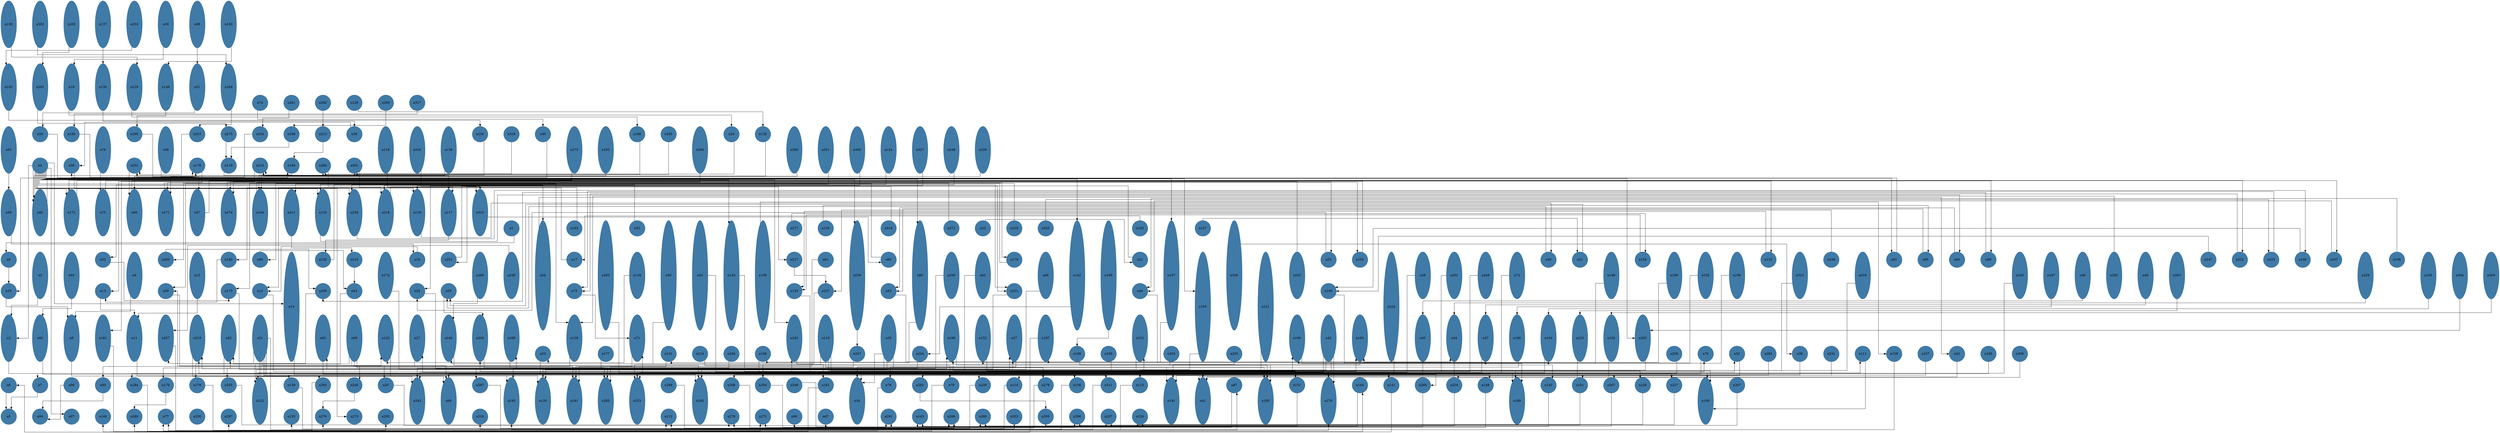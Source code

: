 //do not use DOT to generate pdf use NEATO or FDP
digraph{
layout="neato";
splines="ortho";
n130[shape="ellipse", style="filled", color="#004E8ABF", pos="0,27!", height="3", width="1"];
n130 -> n129;
n302[shape="ellipse", style="filled", color="#004E8ABF", pos="2,27!", height="3", width="1"];
n302 -> n294;
n203[shape="ellipse", style="filled", color="#004E8ABF", pos="4,27!", height="3", width="1"];
n203 -> n202;
n137[shape="ellipse", style="filled", color="#004E8ABF", pos="6,27!", height="3", width="1"];
n137 -> n136;
n233[shape="ellipse", style="filled", color="#004E8ABF", pos="8,27!", height="3", width="1"];
n233 -> n232;
n19[shape="ellipse", style="filled", color="#004E8ABF", pos="10,27!", height="3", width="1"];
n19 -> n18;
n98[shape="ellipse", style="filled", color="#004E8ABF", pos="12,27!", height="3", width="1"];
n98 -> n51;
n150[shape="ellipse", style="filled", color="#004E8ABF", pos="14,27!", height="3", width="1"];
n150 -> n149;
n232[shape="ellipse", style="filled", color="#004E8ABF", pos="0,23!", height="3", width="1"];
n232 -> n216;
n202[shape="ellipse", style="filled", color="#004E8ABF", pos="2,23!", height="3", width="1"];
n202 -> n275;
n18[shape="ellipse", style="filled", color="#004E8ABF", pos="4,23!", height="3", width="1"];
n18 -> n26;
n136[shape="ellipse", style="filled", color="#004E8ABF", pos="6,23!", height="3", width="1"];
n136 -> n39;
n129[shape="ellipse", style="filled", color="#004E8ABF", pos="8,23!", height="3", width="1"];
n129 -> n188;
n149[shape="ellipse", style="filled", color="#004E8ABF", pos="10,23!", height="3", width="1"];
n149 -> n160;
n51[shape="ellipse", style="filled", color="#004E8ABF", pos="12,23!", height="3", width="1"];
n51 -> n50;
n294[shape="ellipse", style="filled", color="#004E8ABF", pos="14,23!", height="3", width="1"];
n294 -> n253;
n74[shape="ellipse", style="filled", color="#004E8ABF", pos="16,22!", height="1", width="1"];
n74 -> n40;
n261[shape="ellipse", style="filled", color="#004E8ABF", pos="18,22!", height="1", width="1"];
n261 -> n254;
n292[shape="ellipse", style="filled", color="#004E8ABF", pos="20,22!", height="1", width="1"];
n292 -> n213;
n126[shape="ellipse", style="filled", color="#004E8ABF", pos="22,22!", height="1", width="1"];
n126 -> n125;
n299[shape="ellipse", style="filled", color="#004E8ABF", pos="24,22!", height="1", width="1"];
n299 -> n298;
n317[shape="ellipse", style="filled", color="#004E8ABF", pos="26,22!", height="1", width="1"];
n317 -> n180;
n91[shape="ellipse", style="filled", color="#004E8ABF", pos="0,19!", height="3", width="1"];
n91 -> n90;
n50[shape="ellipse", style="filled", color="#004E8ABF", pos="2,20!", height="1", width="1"];
n50 -> n194;
n180[shape="ellipse", style="filled", color="#004E8ABF", pos="4,20!", height="1", width="1"];
n180 -> n179;
n76[shape="ellipse", style="filled", color="#004E8ABF", pos="6,19!", height="3", width="1"];
n76 -> n75;
n160[shape="ellipse", style="filled", color="#004E8ABF", pos="8,20!", height="1", width="1"];
n160 -> n179;
n58[shape="ellipse", style="filled", color="#004E8ABF", pos="10,19!", height="3", width="1"];
n58 -> n57;
n253[shape="ellipse", style="filled", color="#004E8ABF", pos="12,20!", height="1", width="1"];
n253 -> n252;
n275[shape="ellipse", style="filled", color="#004E8ABF", pos="14,20!", height="1", width="1"];
n275 -> n119;
n254[shape="ellipse", style="filled", color="#004E8ABF", pos="16,20!", height="1", width="1"];
n254 -> n252;
n298[shape="ellipse", style="filled", color="#004E8ABF", pos="18,20!", height="1", width="1"];
n298 -> n119;
n213[shape="ellipse", style="filled", color="#004E8ABF", pos="20,20!", height="1", width="1"];
n213 -> n194;
n39[shape="ellipse", style="filled", color="#004E8ABF", pos="22,20!", height="1", width="1"];
n39 -> n38;
n118[shape="ellipse", style="filled", color="#004E8ABF", pos="24,19!", height="3", width="1"];
n118 -> n117;
n316[shape="ellipse", style="filled", color="#004E8ABF", pos="26,19!", height="3", width="1"];
n316 -> n315;
n138[shape="ellipse", style="filled", color="#004E8ABF", pos="28,19!", height="3", width="1"];
n138 -> n82;
n216[shape="ellipse", style="filled", color="#004E8ABF", pos="30,20!", height="1", width="1"];
n216 -> n215;
n319[shape="ellipse", style="filled", color="#004E8ABF", pos="32,20!", height="1", width="1"];
n319 -> n301;
n40[shape="ellipse", style="filled", color="#004E8ABF", pos="34,20!", height="1", width="1"];
n40 -> n38;
n173[shape="ellipse", style="filled", color="#004E8ABF", pos="36,19!", height="3", width="1"];
n173 -> n172;
n193[shape="ellipse", style="filled", color="#004E8ABF", pos="38,19!", height="3", width="1"];
n193 -> n164;
n188[shape="ellipse", style="filled", color="#004E8ABF", pos="40,20!", height="1", width="1"];
n188 -> n264;
n265[shape="ellipse", style="filled", color="#004E8ABF", pos="42,20!", height="1", width="1"];
n265 -> n264;
n284[shape="ellipse", style="filled", color="#004E8ABF", pos="44,19!", height="3", width="1"];
n284 -> n274;
n26[shape="ellipse", style="filled", color="#004E8ABF", pos="46,20!", height="1", width="1"];
n26 -> n301;
n125[shape="ellipse", style="filled", color="#004E8ABF", pos="48,20!", height="1", width="1"];
n125 -> n215;
n269[shape="ellipse", style="filled", color="#004E8ABF", pos="50,19!", height="3", width="1"];
n269 -> n89;
n321[shape="ellipse", style="filled", color="#004E8ABF", pos="52,19!", height="3", width="1"];
n321 -> n211;
n300[shape="ellipse", style="filled", color="#004E8ABF", pos="54,19!", height="3", width="1"];
n300 -> n218;
n124[shape="ellipse", style="filled", color="#004E8ABF", pos="56,19!", height="3", width="1"];
n124 -> n123;
n327[shape="ellipse", style="filled", color="#004E8ABF", pos="58,19!", height="3", width="1"];
n327 -> n116;
n249[shape="ellipse", style="filled", color="#004E8ABF", pos="60,19!", height="3", width="1"];
n249 -> n234;
n329[shape="ellipse", style="filled", color="#004E8ABF", pos="62,19!", height="3", width="1"];
n329 -> n171;
n4[shape="ellipse", style="filled", color="#004E8ABF", pos="2,18!", height="1", width="1"];
n4 -> n2;
n4 -> n80;
n4 -> n82;
n4 -> n54;
n4 -> n172;
n4 -> n97;
n4 -> n162;
n4 -> n14;
n4 -> n165;
n4 -> n133;
n4 -> n273;
n4 -> n142;
n4 -> n167;
n4 -> n234;
n4 -> n239;
n4 -> n303;
n4 -> n116;
n4 -> n128;
n38[shape="ellipse", style="filled", color="#004E8ABF", pos="4,18!", height="1", width="1"];
n38 -> n123;
n252[shape="ellipse", style="filled", color="#004E8ABF", pos="8,18!", height="1", width="1"];
n252 -> n89;
n179[shape="ellipse", style="filled", color="#004E8ABF", pos="12,18!", height="1", width="1"];
n179 -> n171;
n119[shape="ellipse", style="filled", color="#004E8ABF", pos="14,18!", height="1", width="1"];
n119 -> n117;
n215[shape="ellipse", style="filled", color="#004E8ABF", pos="16,18!", height="1", width="1"];
n215 -> n274;
n194[shape="ellipse", style="filled", color="#004E8ABF", pos="18,18!", height="1", width="1"];
n194 -> n164;
n264[shape="ellipse", style="filled", color="#004E8ABF", pos="20,18!", height="1", width="1"];
n264 -> n315;
n301[shape="ellipse", style="filled", color="#004E8ABF", pos="22,18!", height="1", width="1"];
n301 -> n218;
n90[shape="ellipse", style="filled", color="#004E8ABF", pos="0,15!", height="3", width="1"];
n90 -> n16;
n82[shape="ellipse", style="filled", color="#004E8ABF", pos="2,15!", height="3", width="1"];
n82 -> n81;
n172[shape="ellipse", style="filled", color="#004E8ABF", pos="4,15!", height="3", width="1"];
n172 -> n222;
n75[shape="ellipse", style="filled", color="#004E8ABF", pos="6,15!", height="3", width="1"];
n75 -> n115;
n89[shape="ellipse", style="filled", color="#004E8ABF", pos="8,15!", height="3", width="1"];
n89 -> n88;
n171[shape="ellipse", style="filled", color="#004E8ABF", pos="10,15!", height="3", width="1"];
n171 -> n170;
n57[shape="ellipse", style="filled", color="#004E8ABF", pos="12,15!", height="3", width="1"];
n57 -> n107;
n274[shape="ellipse", style="filled", color="#004E8ABF", pos="14,15!", height="3", width="1"];
n274 -> n25;
n164[shape="ellipse", style="filled", color="#004E8ABF", pos="16,15!", height="3", width="1"];
n164 -> n163;
n211[shape="ellipse", style="filled", color="#004E8ABF", pos="18,15!", height="3", width="1"];
n211 -> n210;
n123[shape="ellipse", style="filled", color="#004E8ABF", pos="20,15!", height="3", width="1"];
n123 -> n84;
n234[shape="ellipse", style="filled", color="#004E8ABF", pos="22,15!", height="3", width="1"];
n234 -> n146;
n218[shape="ellipse", style="filled", color="#004E8ABF", pos="24,15!", height="3", width="1"];
n218 -> n217;
n116[shape="ellipse", style="filled", color="#004E8ABF", pos="26,15!", height="3", width="1"];
n116 -> n30;
n117[shape="ellipse", style="filled", color="#004E8ABF", pos="28,15!", height="3", width="1"];
n117 -> n132;
n315[shape="ellipse", style="filled", color="#004E8ABF", pos="30,15!", height="3", width="1"];
n315 -> n60;
n1[shape="ellipse", style="filled", color="#004E8ABF", pos="32,14!", height="1", width="1"];
n1 -> n0;
n54[shape="ellipse", style="filled", color="#004E8ABF", pos="34,11!", height="7", width="1"];
n54 -> n43;
n183[shape="ellipse", style="filled", color="#004E8ABF", pos="36,14!", height="1", width="1"];
n183 -> n182;
n283[shape="ellipse", style="filled", color="#004E8ABF", pos="38,11!", height="7", width="1"];
n283 -> n111;
n53[shape="ellipse", style="filled", color="#004E8ABF", pos="40,14!", height="1", width="1"];
n53 -> n52;
n56[shape="ellipse", style="filled", color="#004E8ABF", pos="42,11!", height="7", width="1"];
n56 -> n55;
n33[shape="ellipse", style="filled", color="#004E8ABF", pos="44,11!", height="7", width="1"];
n33 -> n32;
n133[shape="ellipse", style="filled", color="#004E8ABF", pos="46,11!", height="7", width="1"];
n133 -> n70;
n159[shape="ellipse", style="filled", color="#004E8ABF", pos="48,11!", height="7", width="1"];
n159 -> n158;
n277[shape="ellipse", style="filled", color="#004E8ABF", pos="50,14!", height="1", width="1"];
n277 -> n154;
n135[shape="ellipse", style="filled", color="#004E8ABF", pos="52,14!", height="1", width="1"];
n135 -> n85;
n239[shape="ellipse", style="filled", color="#004E8ABF", pos="54,11!", height="7", width="1"];
n239 -> n247;
n314[shape="ellipse", style="filled", color="#004E8ABF", pos="56,14!", height="1", width="1"];
n314 -> n251;
n80[shape="ellipse", style="filled", color="#004E8ABF", pos="58,11!", height="7", width="1"];
n80 -> n131;
n271[shape="ellipse", style="filled", color="#004E8ABF", pos="60,14!", height="1", width="1"];
n271 -> n260;
n23[shape="ellipse", style="filled", color="#004E8ABF", pos="62,14!", height="1", width="1"];
n23 -> n22;
n100[shape="ellipse", style="filled", color="#004E8ABF", pos="64,14!", height="1", width="1"];
n100 -> n99;
n320[shape="ellipse", style="filled", color="#004E8ABF", pos="66,14!", height="1", width="1"];
n320 -> n223;
n142[shape="ellipse", style="filled", color="#004E8ABF", pos="68,11!", height="7", width="1"];
n142 -> n244;
n169[shape="ellipse", style="filled", color="#004E8ABF", pos="70,11!", height="7", width="1"];
n169 -> n168;
n103[shape="ellipse", style="filled", color="#004E8ABF", pos="72,14!", height="1", width="1"];
n103 -> n17;
n167[shape="ellipse", style="filled", color="#004E8ABF", pos="74,11!", height="7", width="1"];
n167 -> n166;
n127[shape="ellipse", style="filled", color="#004E8ABF", pos="76,14!", height="1", width="1"];
n127 -> n31;
n326[shape="ellipse", style="filled", color="#004E8ABF", pos="78,11!", height="7", width="1"];
n326 -> n36;
n0[shape="ellipse", style="filled", color="#004E8ABF", pos="0,12!", height="1", width="1"];
n0 -> n10;
n3[shape="ellipse", style="filled", color="#004E8ABF", pos="2,11!", height="3", width="1"];
n3 -> n2;
n93[shape="ellipse", style="filled", color="#004E8ABF", pos="4,11!", height="3", width="1"];
n93 -> n92;
n52[shape="ellipse", style="filled", color="#004E8ABF", pos="6,12!", height="1", width="1"];
n52 -> n175;
n9[shape="ellipse", style="filled", color="#004E8ABF", pos="8,11!", height="3", width="1"];
n9 -> n8;
n260[shape="ellipse", style="filled", color="#004E8ABF", pos="10,12!", height="1", width="1"];
n260 -> n259;
n12[shape="ellipse", style="filled", color="#004E8ABF", pos="12,11!", height="3", width="1"];
n12 -> n11;
n182[shape="ellipse", style="filled", color="#004E8ABF", pos="14,12!", height="1", width="1"];
n182 -> n13;
n99[shape="ellipse", style="filled", color="#004E8ABF", pos="16,12!", height="1", width="1"];
n99 -> n64;
n14[shape="ellipse", style="filled", color="#004E8ABF", pos="18,9!", height="7", width="1"];
n14 -> n245;
n132[shape="ellipse", style="filled", color="#004E8ABF", pos="20,12!", height="1", width="1"];
n132 -> n221;
n210[shape="ellipse", style="filled", color="#004E8ABF", pos="22,12!", height="1", width="1"];
n210 -> n64;
n174[shape="ellipse", style="filled", color="#004E8ABF", pos="24,11!", height="3", width="1"];
n174 -> n37;
n16[shape="ellipse", style="filled", color="#004E8ABF", pos="26,12!", height="1", width="1"];
n16 -> n15;
n251[shape="ellipse", style="filled", color="#004E8ABF", pos="28,12!", height="1", width="1"];
n251 -> n221;
n296[shape="ellipse", style="filled", color="#004E8ABF", pos="30,11!", height="3", width="1"];
n296 -> n246;
n258[shape="ellipse", style="filled", color="#004E8ABF", pos="32,11!", height="3", width="1"];
n258 -> n257;
n17[shape="ellipse", style="filled", color="#004E8ABF", pos="36,12!", height="1", width="1"];
n17 -> n15;
n134[shape="ellipse", style="filled", color="#004E8ABF", pos="40,11!", height="3", width="1"];
n134 -> n122;
n217[shape="ellipse", style="filled", color="#004E8ABF", pos="50,12!", height="1", width="1"];
n217 -> n237;
n61[shape="ellipse", style="filled", color="#004E8ABF", pos="52,12!", height="1", width="1"];
n61 -> n59;
n60[shape="ellipse", style="filled", color="#004E8ABF", pos="56,12!", height="1", width="1"];
n60 -> n59;
n290[shape="ellipse", style="filled", color="#004E8ABF", pos="60,11!", height="3", width="1"];
n290 -> n289;
n63[shape="ellipse", style="filled", color="#004E8ABF", pos="62,11!", height="3", width="1"];
n63 -> n62;
n170[shape="ellipse", style="filled", color="#004E8ABF", pos="64,12!", height="1", width="1"];
n170 -> n175;
n66[shape="ellipse", style="filled", color="#004E8ABF", pos="66,11!", height="3", width="1"];
n66 -> n65;
n22[shape="ellipse", style="filled", color="#004E8ABF", pos="72,12!", height="1", width="1"];
n22 -> n24;
n165[shape="ellipse", style="filled", color="#004E8ABF", pos="76,9!", height="7", width="1"];
n165 -> n212;
n121[shape="ellipse", style="filled", color="#004E8ABF", pos="80,9!", height="7", width="1"];
n121 -> n120;
n242[shape="ellipse", style="filled", color="#004E8ABF", pos="82,11!", height="3", width="1"];
n242 -> n181;
n25[shape="ellipse", style="filled", color="#004E8ABF", pos="84,12!", height="1", width="1"];
n25 -> n24;
n163[shape="ellipse", style="filled", color="#004E8ABF", pos="86,12!", height="1", width="1"];
n163 -> n13;
n324[shape="ellipse", style="filled", color="#004E8ABF", pos="88,9!", height="7", width="1"];
n324 -> n323;
n28[shape="ellipse", style="filled", color="#004E8ABF", pos="90,11!", height="3", width="1"];
n28 -> n27;
n201[shape="ellipse", style="filled", color="#004E8ABF", pos="92,11!", height="3", width="1"];
n201 -> n200;
n248[shape="ellipse", style="filled", color="#004E8ABF", pos="94,11!", height="3", width="1"];
n248 -> n162;
n72[shape="ellipse", style="filled", color="#004E8ABF", pos="96,11!", height="3", width="1"];
n72 -> n71;
n30[shape="ellipse", style="filled", color="#004E8ABF", pos="98,12!", height="1", width="1"];
n30 -> n29;
n31[shape="ellipse", style="filled", color="#004E8ABF", pos="100,12!", height="1", width="1"];
n31 -> n29;
n198[shape="ellipse", style="filled", color="#004E8ABF", pos="102,11!", height="3", width="1"];
n198 -> n197;
n154[shape="ellipse", style="filled", color="#004E8ABF", pos="104,12!", height="1", width="1"];
n154 -> n153;
n199[shape="ellipse", style="filled", color="#004E8ABF", pos="106,11!", height="3", width="1"];
n199 -> n192;
n235[shape="ellipse", style="filled", color="#004E8ABF", pos="108,11!", height="3", width="1"];
n235 -> n152;
n236[shape="ellipse", style="filled", color="#004E8ABF", pos="110,11!", height="3", width="1"];
n236 -> n190;
n115[shape="ellipse", style="filled", color="#004E8ABF", pos="112,12!", height="1", width="1"];
n115 -> n153;
n313[shape="ellipse", style="filled", color="#004E8ABF", pos="114,11!", height="3", width="1"];
n313 -> n312;
n238[shape="ellipse", style="filled", color="#004E8ABF", pos="116,12!", height="1", width="1"];
n238 -> n237;
n318[shape="ellipse", style="filled", color="#004E8ABF", pos="118,11!", height="3", width="1"];
n318 -> n196;
n81[shape="ellipse", style="filled", color="#004E8ABF", pos="120,12!", height="1", width="1"];
n81 -> n10;
n85[shape="ellipse", style="filled", color="#004E8ABF", pos="122,12!", height="1", width="1"];
n85 -> n83;
n84[shape="ellipse", style="filled", color="#004E8ABF", pos="124,12!", height="1", width="1"];
n84 -> n83;
n88[shape="ellipse", style="filled", color="#004E8ABF", pos="126,12!", height="1", width="1"];
n88 -> n259;
n220[shape="ellipse", style="filled", color="#004E8ABF", pos="128,11!", height="3", width="1"];
n220 -> n219;
n187[shape="ellipse", style="filled", color="#004E8ABF", pos="130,11!", height="3", width="1"];
n187 -> n186;
n46[shape="ellipse", style="filled", color="#004E8ABF", pos="132,11!", height="3", width="1"];
n46 -> n45;
n262[shape="ellipse", style="filled", color="#004E8ABF", pos="134,11!", height="3", width="1"];
n262 -> n128;
n48[shape="ellipse", style="filled", color="#004E8ABF", pos="136,11!", height="3", width="1"];
n48 -> n47;
n263[shape="ellipse", style="filled", color="#004E8ABF", pos="138,11!", height="3", width="1"];
n263 -> n225;
n147[shape="ellipse", style="filled", color="#004E8ABF", pos="140,12!", height="1", width="1"];
n147 -> n106;
n222[shape="ellipse", style="filled", color="#004E8ABF", pos="142,12!", height="1", width="1"];
n222 -> n73;
n223[shape="ellipse", style="filled", color="#004E8ABF", pos="144,12!", height="1", width="1"];
n223 -> n73;
n146[shape="ellipse", style="filled", color="#004E8ABF", pos="146,12!", height="1", width="1"];
n146 -> n106;
n107[shape="ellipse", style="filled", color="#004E8ABF", pos="148,12!", height="1", width="1"];
n107 -> n49;
n229[shape="ellipse", style="filled", color="#004E8ABF", pos="150,11!", height="3", width="1"];
n229 -> n44;
n108[shape="ellipse", style="filled", color="#004E8ABF", pos="152,12!", height="1", width="1"];
n108 -> n49;
n105[shape="ellipse", style="filled", color="#004E8ABF", pos="154,11!", height="3", width="1"];
n105 -> n104;
n304[shape="ellipse", style="filled", color="#004E8ABF", pos="156,11!", height="3", width="1"];
n304 -> n303;
n309[shape="ellipse", style="filled", color="#004E8ABF", pos="158,11!", height="3", width="1"];
n309 -> n102;
n10[shape="ellipse", style="filled", color="#004E8ABF", pos="0,10!", height="1", width="1"];
n10 -> n8;
n13[shape="ellipse", style="filled", color="#004E8ABF", pos="6,10!", height="1", width="1"];
n13 -> n11;
n59[shape="ellipse", style="filled", color="#004E8ABF", pos="10,10!", height="1", width="1"];
n59 -> n122;
n175[shape="ellipse", style="filled", color="#004E8ABF", pos="14,10!", height="1", width="1"];
n175 -> n37;
n15[shape="ellipse", style="filled", color="#004E8ABF", pos="16,10!", height="1", width="1"];
n15 -> n192;
n259[shape="ellipse", style="filled", color="#004E8ABF", pos="20,10!", height="1", width="1"];
n259 -> n257;
n64[shape="ellipse", style="filled", color="#004E8ABF", pos="22,10!", height="1", width="1"];
n64 -> n62;
n24[shape="ellipse", style="filled", color="#004E8ABF", pos="26,10!", height="1", width="1"];
n24 -> n196;
n29[shape="ellipse", style="filled", color="#004E8ABF", pos="28,10!", height="1", width="1"];
n29 -> n200;
n73[shape="ellipse", style="filled", color="#004E8ABF", pos="36,10!", height="1", width="1"];
n73 -> n71;
n153[shape="ellipse", style="filled", color="#004E8ABF", pos="50,10!", height="1", width="1"];
n153 -> n190;
n237[shape="ellipse", style="filled", color="#004E8ABF", pos="52,10!", height="1", width="1"];
n237 -> n246;
n83[shape="ellipse", style="filled", color="#004E8ABF", pos="56,10!", height="1", width="1"];
n83 -> n44;
n221[shape="ellipse", style="filled", color="#004E8ABF", pos="64,10!", height="1", width="1"];
n221 -> n219;
n49[shape="ellipse", style="filled", color="#004E8ABF", pos="72,10!", height="1", width="1"];
n49 -> n47;
n106[shape="ellipse", style="filled", color="#004E8ABF", pos="84,10!", height="1", width="1"];
n106 -> n104;
n2[shape="ellipse", style="filled", color="#004E8ABF", pos="0,7!", height="3", width="1"];
n2 -> n227;
n92[shape="ellipse", style="filled", color="#004E8ABF", pos="2,7!", height="3", width="1"];
n92 -> n268;
n8[shape="ellipse", style="filled", color="#004E8ABF", pos="4,7!", height="3", width="1"];
n8 -> n68;
n181[shape="ellipse", style="filled", color="#004E8ABF", pos="6,7!", height="3", width="1"];
n181 -> n144;
n11[shape="ellipse", style="filled", color="#004E8ABF", pos="8,7!", height="3", width="1"];
n11 -> n240;
n257[shape="ellipse", style="filled", color="#004E8ABF", pos="10,7!", height="3", width="1"];
n257 -> n270;
n219[shape="ellipse", style="filled", color="#004E8ABF", pos="12,7!", height="3", width="1"];
n219 -> n243;
n62[shape="ellipse", style="filled", color="#004E8ABF", pos="14,7!", height="3", width="1"];
n62 -> n109;
n21[shape="ellipse", style="filled", color="#004E8ABF", pos="16,7!", height="3", width="1"];
n21 -> n141;
n21 -> n178;
n21 -> n156;
n21 -> n311;
n21 -> n139;
n21 -> n293;
n21 -> n87;
n21 -> n20;
n65[shape="ellipse", style="filled", color="#004E8ABF", pos="20,7!", height="3", width="1"];
n65 -> n148;
n69[shape="ellipse", style="filled", color="#004E8ABF", pos="22,7!", height="3", width="1"];
n69 -> n68;
n69 -> n241;
n69 -> n285;
n69 -> n212;
n122[shape="ellipse", style="filled", color="#004E8ABF", pos="24,7!", height="3", width="1"];
n122 -> n120;
n27[shape="ellipse", style="filled", color="#004E8ABF", pos="26,7!", height="3", width="1"];
n27 -> n250;
n246[shape="ellipse", style="filled", color="#004E8ABF", pos="28,7!", height="3", width="1"];
n246 -> n245;
n200[shape="ellipse", style="filled", color="#004E8ABF", pos="30,7!", height="3", width="1"];
n200 -> n285;
n289[shape="ellipse", style="filled", color="#004E8ABF", pos="32,7!", height="3", width="1"];
n289 -> n279;
n128[shape="ellipse", style="filled", color="#004E8ABF", pos="36,7!", height="3", width="1"];
n128 -> n95;
n71[shape="ellipse", style="filled", color="#004E8ABF", pos="40,7!", height="3", width="1"];
n71 -> n241;
n162[shape="ellipse", style="filled", color="#004E8ABF", pos="50,7!", height="3", width="1"];
n162 -> n161;
n110[shape="ellipse", style="filled", color="#004E8ABF", pos="52,7!", height="3", width="1"];
n110 -> n323;
n110 -> n189;
n110 -> n191;
n110 -> n109;
n35[shape="ellipse", style="filled", color="#004E8ABF", pos="56,7!", height="3", width="1"];
n35 -> n240;
n35 -> n120;
n35 -> n195;
n35 -> n34;
n196[shape="ellipse", style="filled", color="#004E8ABF", pos="60,7!", height="3", width="1"];
n196 -> n195;
n152[shape="ellipse", style="filled", color="#004E8ABF", pos="62,7!", height="3", width="1"];
n152 -> n151;
n37[shape="ellipse", style="filled", color="#004E8ABF", pos="64,7!", height="3", width="1"];
n37 -> n34;
n197[shape="ellipse", style="filled", color="#004E8ABF", pos="66,7!", height="3", width="1"];
n197 -> n6;
n312[shape="ellipse", style="filled", color="#004E8ABF", pos="72,7!", height="3", width="1"];
n312 -> n287;
n190[shape="ellipse", style="filled", color="#004E8ABF", pos="82,7!", height="3", width="1"];
n190 -> n189;
n42[shape="ellipse", style="filled", color="#004E8ABF", pos="84,7!", height="3", width="1"];
n42 -> n243;
n42 -> n245;
n42 -> n41;
n42 -> n270;
n192[shape="ellipse", style="filled", color="#004E8ABF", pos="86,7!", height="3", width="1"];
n192 -> n191;
n45[shape="ellipse", style="filled", color="#004E8ABF", pos="90,7!", height="3", width="1"];
n45 -> n206;
n44[shape="ellipse", style="filled", color="#004E8ABF", pos="92,7!", height="3", width="1"];
n44 -> n41;
n47[shape="ellipse", style="filled", color="#004E8ABF", pos="94,7!", height="3", width="1"];
n47 -> n323;
n186[shape="ellipse", style="filled", color="#004E8ABF", pos="96,7!", height="3", width="1"];
n186 -> n78;
n104[shape="ellipse", style="filled", color="#004E8ABF", pos="98,7!", height="3", width="1"];
n104 -> n212;
n225[shape="ellipse", style="filled", color="#004E8ABF", pos="100,7!", height="3", width="1"];
n225 -> n224;
n102[shape="ellipse", style="filled", color="#004E8ABF", pos="102,7!", height="3", width="1"];
n102 -> n101;
n303[shape="ellipse", style="filled", color="#004E8ABF", pos="104,7!", height="3", width="1"];
n303 -> n113;
n55[shape="ellipse", style="filled", color="#004E8ABF", pos="34,6!", height="1", width="1"];
n55 -> n189;
n177[shape="ellipse", style="filled", color="#004E8ABF", pos="38,6!", height="1", width="1"];
n177 -> n176;
n131[shape="ellipse", style="filled", color="#004E8ABF", pos="42,6!", height="1", width="1"];
n131 -> n241;
n214[shape="ellipse", style="filled", color="#004E8ABF", pos="44,6!", height="1", width="1"];
n214 -> n79;
n256[shape="ellipse", style="filled", color="#004E8ABF", pos="46,6!", height="1", width="1"];
n256 -> n255;
n166[shape="ellipse", style="filled", color="#004E8ABF", pos="48,6!", height="1", width="1"];
n166 -> n270;
n247[shape="ellipse", style="filled", color="#004E8ABF", pos="54,6!", height="1", width="1"];
n247 -> n285;
n244[shape="ellipse", style="filled", color="#004E8ABF", pos="58,6!", height="1", width="1"];
n244 -> n243;
n168[shape="ellipse", style="filled", color="#004E8ABF", pos="68,6!", height="1", width="1"];
n168 -> n195;
n328[shape="ellipse", style="filled", color="#004E8ABF", pos="70,6!", height="1", width="1"];
n328 -> n228;
n325[shape="ellipse", style="filled", color="#004E8ABF", pos="74,6!", height="1", width="1"];
n325 -> n145;
n205[shape="ellipse", style="filled", color="#004E8ABF", pos="78,6!", height="1", width="1"];
n205 -> n204;
n209[shape="ellipse", style="filled", color="#004E8ABF", pos="106,6!", height="1", width="1"];
n209 -> n7;
n70[shape="ellipse", style="filled", color="#004E8ABF", pos="108,6!", height="1", width="1"];
n70 -> n68;
n32[shape="ellipse", style="filled", color="#004E8ABF", pos="110,6!", height="1", width="1"];
n32 -> n191;
n282[shape="ellipse", style="filled", color="#004E8ABF", pos="112,6!", height="1", width="1"];
n282 -> n281;
n36[shape="ellipse", style="filled", color="#004E8ABF", pos="114,6!", height="1", width="1"];
n36 -> n34;
n231[shape="ellipse", style="filled", color="#004E8ABF", pos="116,6!", height="1", width="1"];
n231 -> n230;
n111[shape="ellipse", style="filled", color="#004E8ABF", pos="118,6!", height="1", width="1"];
n111 -> n109;
n158[shape="ellipse", style="filled", color="#004E8ABF", pos="120,6!", height="1", width="1"];
n158 -> n240;
n157[shape="ellipse", style="filled", color="#004E8ABF", pos="122,6!", height="1", width="1"];
n157 -> n114;
n43[shape="ellipse", style="filled", color="#004E8ABF", pos="124,6!", height="1", width="1"];
n43 -> n41;
n185[shape="ellipse", style="filled", color="#004E8ABF", pos="126,6!", height="1", width="1"];
n185 -> n184;
n308[shape="ellipse", style="filled", color="#004E8ABF", pos="128,6!", height="1", width="1"];
n308 -> n267;
n6[shape="ellipse", style="filled", color="#004E8ABF", pos="0,4!", height="1", width="1"];
n6 -> n5;
n7[shape="ellipse", style="filled", color="#004E8ABF", pos="2,4!", height="1", width="1"];
n7 -> n5;
n96[shape="ellipse", style="filled", color="#004E8ABF", pos="4,4!", height="1", width="1"];
n96 -> n94;
n95[shape="ellipse", style="filled", color="#004E8ABF", pos="6,4!", height="1", width="1"];
n95 -> n94;
n184[shape="ellipse", style="filled", color="#004E8ABF", pos="8,4!", height="1", width="1"];
n184 -> n272;
n176[shape="ellipse", style="filled", color="#004E8ABF", pos="10,4!", height="1", width="1"];
n176 -> n280;
n178[shape="ellipse", style="filled", color="#004E8ABF", pos="12,4!", height="1", width="1"];
n178 -> n295;
n255[shape="ellipse", style="filled", color="#004E8ABF", pos="14,4!", height="1", width="1"];
n255 -> n278;
n212[shape="ellipse", style="filled", color="#004E8ABF", pos="16,3!", height="3", width="1"];
n139[shape="ellipse", style="filled", color="#004E8ABF", pos="18,4!", height="1", width="1"];
n139 -> n322;
n293[shape="ellipse", style="filled", color="#004E8ABF", pos="20,4!", height="1", width="1"];
n293 -> n297;
n250[shape="ellipse", style="filled", color="#004E8ABF", pos="22,4!", height="1", width="1"];
n250 -> n276;
n20[shape="ellipse", style="filled", color="#004E8ABF", pos="24,4!", height="1", width="1"];
n20 -> n67;
n243[shape="ellipse", style="filled", color="#004E8ABF", pos="26,3!", height="3", width="1"];
n68[shape="ellipse", style="filled", color="#004E8ABF", pos="28,3!", height="3", width="1"];
n287[shape="ellipse", style="filled", color="#004E8ABF", pos="30,4!", height="1", width="1"];
n287 -> n286;
n240[shape="ellipse", style="filled", color="#004E8ABF", pos="32,3!", height="3", width="1"];
n120[shape="ellipse", style="filled", color="#004E8ABF", pos="34,3!", height="3", width="1"];
n241[shape="ellipse", style="filled", color="#004E8ABF", pos="36,3!", height="3", width="1"];
n285[shape="ellipse", style="filled", color="#004E8ABF", pos="38,3!", height="3", width="1"];
n323[shape="ellipse", style="filled", color="#004E8ABF", pos="40,3!", height="3", width="1"];
n288[shape="ellipse", style="filled", color="#004E8ABF", pos="42,4!", height="1", width="1"];
n288 -> n286;
n245[shape="ellipse", style="filled", color="#004E8ABF", pos="44,3!", height="3", width="1"];
n206[shape="ellipse", style="filled", color="#004E8ABF", pos="46,4!", height="1", width="1"];
n206 -> n306;
n204[shape="ellipse", style="filled", color="#004E8ABF", pos="48,4!", height="1", width="1"];
n204 -> n291;
n208[shape="ellipse", style="filled", color="#004E8ABF", pos="50,4!", height="1", width="1"];
n208 -> n207;
n161[shape="ellipse", style="filled", color="#004E8ABF", pos="52,4!", height="1", width="1"];
n161 -> n280;
n34[shape="ellipse", style="filled", color="#004E8ABF", pos="54,3!", height="3", width="1"];
n78[shape="ellipse", style="filled", color="#004E8ABF", pos="56,4!", height="1", width="1"];
n78 -> n77;
n281[shape="ellipse", style="filled", color="#004E8ABF", pos="58,4!", height="1", width="1"];
n281 -> n305;
n79[shape="ellipse", style="filled", color="#004E8ABF", pos="60,4!", height="1", width="1"];
n79 -> n77;
n230[shape="ellipse", style="filled", color="#004E8ABF", pos="62,4!", height="1", width="1"];
n230 -> n276;
n114[shape="ellipse", style="filled", color="#004E8ABF", pos="64,4!", height="1", width="1"];
n114 -> n112;
n279[shape="ellipse", style="filled", color="#004E8ABF", pos="66,4!", height="1", width="1"];
n279 -> n278;
n156[shape="ellipse", style="filled", color="#004E8ABF", pos="68,4!", height="1", width="1"];
n156 -> n155;
n311[shape="ellipse", style="filled", color="#004E8ABF", pos="70,4!", height="1", width="1"];
n311 -> n310;
n113[shape="ellipse", style="filled", color="#004E8ABF", pos="72,4!", height="1", width="1"];
n113 -> n112;
n191[shape="ellipse", style="filled", color="#004E8ABF", pos="74,3!", height="3", width="1"];
n41[shape="ellipse", style="filled", color="#004E8ABF", pos="76,3!", height="3", width="1"];
n87[shape="ellipse", style="filled", color="#004E8ABF", pos="78,4!", height="1", width="1"];
n87 -> n86;
n195[shape="ellipse", style="filled", color="#004E8ABF", pos="80,3!", height="3", width="1"];
n151[shape="ellipse", style="filled", color="#004E8ABF", pos="82,4!", height="1", width="1"];
n151 -> n266;
n270[shape="ellipse", style="filled", color="#004E8ABF", pos="84,3!", height="3", width="1"];
n144[shape="ellipse", style="filled", color="#004E8ABF", pos="86,4!", height="1", width="1"];
n144 -> n143;
n141[shape="ellipse", style="filled", color="#004E8ABF", pos="88,4!", height="1", width="1"];
n141 -> n140;
n268[shape="ellipse", style="filled", color="#004E8ABF", pos="90,4!", height="1", width="1"];
n268 -> n291;
n224[shape="ellipse", style="filled", color="#004E8ABF", pos="92,4!", height="1", width="1"];
n224 -> n305;
n148[shape="ellipse", style="filled", color="#004E8ABF", pos="94,4!", height="1", width="1"];
n148 -> n272;
n189[shape="ellipse", style="filled", color="#004E8ABF", pos="96,3!", height="3", width="1"];
n145[shape="ellipse", style="filled", color="#004E8ABF", pos="98,4!", height="1", width="1"];
n145 -> n143;
n101[shape="ellipse", style="filled", color="#004E8ABF", pos="100,4!", height="1", width="1"];
n101 -> n207;
n267[shape="ellipse", style="filled", color="#004E8ABF", pos="102,4!", height="1", width="1"];
n267 -> n266;
n228[shape="ellipse", style="filled", color="#004E8ABF", pos="104,4!", height="1", width="1"];
n228 -> n226;
n227[shape="ellipse", style="filled", color="#004E8ABF", pos="106,4!", height="1", width="1"];
n227 -> n226;
n109[shape="ellipse", style="filled", color="#004E8ABF", pos="108,3!", height="3", width="1"];
n307[shape="ellipse", style="filled", color="#004E8ABF", pos="110,4!", height="1", width="1"];
n307 -> n306;
n5[shape="ellipse", style="filled", color="#004E8ABF", pos="0,2!", height="1", width="1"];
n94[shape="ellipse", style="filled", color="#004E8ABF", pos="2,2!", height="1", width="1"];
n97[shape="ellipse", style="filled", color="#004E8ABF", pos="4,2!", height="1", width="1"];
n140[shape="ellipse", style="filled", color="#004E8ABF", pos="6,2!", height="1", width="1"];
n280[shape="ellipse", style="filled", color="#004E8ABF", pos="8,2!", height="1", width="1"];
n77[shape="ellipse", style="filled", color="#004E8ABF", pos="10,2!", height="1", width="1"];
n330[shape="ellipse", style="filled", color="#004E8ABF", pos="12,2!", height="1", width="1"];
n297[shape="ellipse", style="filled", color="#004E8ABF", pos="14,2!", height="1", width="1"];
n155[shape="ellipse", style="filled", color="#004E8ABF", pos="18,2!", height="1", width="1"];
n276[shape="ellipse", style="filled", color="#004E8ABF", pos="20,2!", height="1", width="1"];
n273[shape="ellipse", style="filled", color="#004E8ABF", pos="22,2!", height="1", width="1"];
n295[shape="ellipse", style="filled", color="#004E8ABF", pos="24,2!", height="1", width="1"];
n310[shape="ellipse", style="filled", color="#004E8ABF", pos="30,2!", height="1", width="1"];
n112[shape="ellipse", style="filled", color="#004E8ABF", pos="42,2!", height="1", width="1"];
n278[shape="ellipse", style="filled", color="#004E8ABF", pos="46,2!", height="1", width="1"];
n272[shape="ellipse", style="filled", color="#004E8ABF", pos="48,2!", height="1", width="1"];
n86[shape="ellipse", style="filled", color="#004E8ABF", pos="50,2!", height="1", width="1"];
n67[shape="ellipse", style="filled", color="#004E8ABF", pos="52,2!", height="1", width="1"];
n291[shape="ellipse", style="filled", color="#004E8ABF", pos="56,2!", height="1", width="1"];
n143[shape="ellipse", style="filled", color="#004E8ABF", pos="58,2!", height="1", width="1"];
n286[shape="ellipse", style="filled", color="#004E8ABF", pos="60,2!", height="1", width="1"];
n266[shape="ellipse", style="filled", color="#004E8ABF", pos="62,2!", height="1", width="1"];
n322[shape="ellipse", style="filled", color="#004E8ABF", pos="64,2!", height="1", width="1"];
n305[shape="ellipse", style="filled", color="#004E8ABF", pos="66,2!", height="1", width="1"];
n306[shape="ellipse", style="filled", color="#004E8ABF", pos="68,2!", height="1", width="1"];
n207[shape="ellipse", style="filled", color="#004E8ABF", pos="70,2!", height="1", width="1"];
n226[shape="ellipse", style="filled", color="#004E8ABF", pos="72,2!", height="1", width="1"];
}